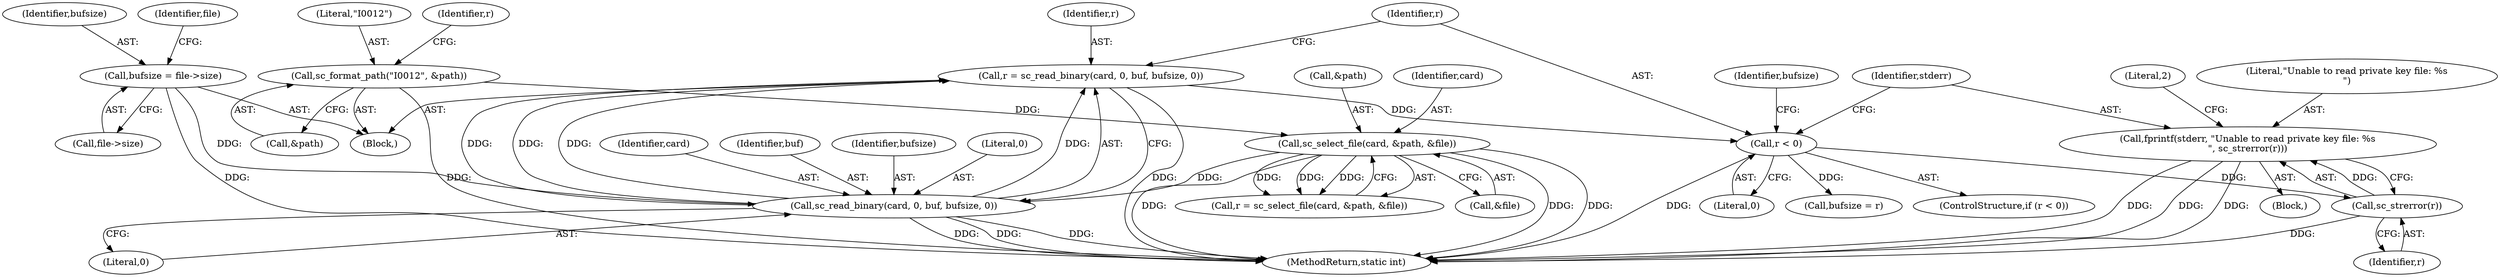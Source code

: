 digraph "0_OpenSC_360e95d45ac4123255a4c796db96337f332160ad#diff-d643a0fa169471dbf2912f4866dc49c5_8@API" {
"1000180" [label="(Call,fprintf(stderr, \"Unable to read private key file: %s\n\", sc_strerror(r)))"];
"1000183" [label="(Call,sc_strerror(r))"];
"1000176" [label="(Call,r < 0)"];
"1000167" [label="(Call,r = sc_read_binary(card, 0, buf, bufsize, 0))"];
"1000169" [label="(Call,sc_read_binary(card, 0, buf, bufsize, 0))"];
"1000127" [label="(Call,sc_select_file(card, &path, &file))"];
"1000121" [label="(Call,sc_format_path(\"I0012\", &path))"];
"1000160" [label="(Call,bufsize = file->size)"];
"1000129" [label="(Call,&path)"];
"1000174" [label="(Literal,0)"];
"1000175" [label="(ControlStructure,if (r < 0))"];
"1000170" [label="(Identifier,card)"];
"1000166" [label="(Identifier,file)"];
"1000188" [label="(Identifier,bufsize)"];
"1000126" [label="(Identifier,r)"];
"1000186" [label="(Literal,2)"];
"1000131" [label="(Call,&file)"];
"1000183" [label="(Call,sc_strerror(r))"];
"1000127" [label="(Call,sc_select_file(card, &path, &file))"];
"1000172" [label="(Identifier,buf)"];
"1000178" [label="(Literal,0)"];
"1000162" [label="(Call,file->size)"];
"1000249" [label="(MethodReturn,static int)"];
"1000121" [label="(Call,sc_format_path(\"I0012\", &path))"];
"1000173" [label="(Identifier,bufsize)"];
"1000169" [label="(Call,sc_read_binary(card, 0, buf, bufsize, 0))"];
"1000187" [label="(Call,bufsize = r)"];
"1000122" [label="(Literal,\"I0012\")"];
"1000177" [label="(Identifier,r)"];
"1000167" [label="(Call,r = sc_read_binary(card, 0, buf, bufsize, 0))"];
"1000182" [label="(Literal,\"Unable to read private key file: %s\n\")"];
"1000102" [label="(Block,)"];
"1000168" [label="(Identifier,r)"];
"1000128" [label="(Identifier,card)"];
"1000180" [label="(Call,fprintf(stderr, \"Unable to read private key file: %s\n\", sc_strerror(r)))"];
"1000171" [label="(Literal,0)"];
"1000125" [label="(Call,r = sc_select_file(card, &path, &file))"];
"1000123" [label="(Call,&path)"];
"1000160" [label="(Call,bufsize = file->size)"];
"1000181" [label="(Identifier,stderr)"];
"1000179" [label="(Block,)"];
"1000176" [label="(Call,r < 0)"];
"1000161" [label="(Identifier,bufsize)"];
"1000184" [label="(Identifier,r)"];
"1000180" -> "1000179"  [label="AST: "];
"1000180" -> "1000183"  [label="CFG: "];
"1000181" -> "1000180"  [label="AST: "];
"1000182" -> "1000180"  [label="AST: "];
"1000183" -> "1000180"  [label="AST: "];
"1000186" -> "1000180"  [label="CFG: "];
"1000180" -> "1000249"  [label="DDG: "];
"1000180" -> "1000249"  [label="DDG: "];
"1000180" -> "1000249"  [label="DDG: "];
"1000183" -> "1000180"  [label="DDG: "];
"1000183" -> "1000184"  [label="CFG: "];
"1000184" -> "1000183"  [label="AST: "];
"1000183" -> "1000249"  [label="DDG: "];
"1000176" -> "1000183"  [label="DDG: "];
"1000176" -> "1000175"  [label="AST: "];
"1000176" -> "1000178"  [label="CFG: "];
"1000177" -> "1000176"  [label="AST: "];
"1000178" -> "1000176"  [label="AST: "];
"1000181" -> "1000176"  [label="CFG: "];
"1000188" -> "1000176"  [label="CFG: "];
"1000176" -> "1000249"  [label="DDG: "];
"1000167" -> "1000176"  [label="DDG: "];
"1000176" -> "1000187"  [label="DDG: "];
"1000167" -> "1000102"  [label="AST: "];
"1000167" -> "1000169"  [label="CFG: "];
"1000168" -> "1000167"  [label="AST: "];
"1000169" -> "1000167"  [label="AST: "];
"1000177" -> "1000167"  [label="CFG: "];
"1000167" -> "1000249"  [label="DDG: "];
"1000169" -> "1000167"  [label="DDG: "];
"1000169" -> "1000167"  [label="DDG: "];
"1000169" -> "1000167"  [label="DDG: "];
"1000169" -> "1000167"  [label="DDG: "];
"1000169" -> "1000174"  [label="CFG: "];
"1000170" -> "1000169"  [label="AST: "];
"1000171" -> "1000169"  [label="AST: "];
"1000172" -> "1000169"  [label="AST: "];
"1000173" -> "1000169"  [label="AST: "];
"1000174" -> "1000169"  [label="AST: "];
"1000169" -> "1000249"  [label="DDG: "];
"1000169" -> "1000249"  [label="DDG: "];
"1000169" -> "1000249"  [label="DDG: "];
"1000127" -> "1000169"  [label="DDG: "];
"1000160" -> "1000169"  [label="DDG: "];
"1000127" -> "1000125"  [label="AST: "];
"1000127" -> "1000131"  [label="CFG: "];
"1000128" -> "1000127"  [label="AST: "];
"1000129" -> "1000127"  [label="AST: "];
"1000131" -> "1000127"  [label="AST: "];
"1000125" -> "1000127"  [label="CFG: "];
"1000127" -> "1000249"  [label="DDG: "];
"1000127" -> "1000249"  [label="DDG: "];
"1000127" -> "1000249"  [label="DDG: "];
"1000127" -> "1000125"  [label="DDG: "];
"1000127" -> "1000125"  [label="DDG: "];
"1000127" -> "1000125"  [label="DDG: "];
"1000121" -> "1000127"  [label="DDG: "];
"1000121" -> "1000102"  [label="AST: "];
"1000121" -> "1000123"  [label="CFG: "];
"1000122" -> "1000121"  [label="AST: "];
"1000123" -> "1000121"  [label="AST: "];
"1000126" -> "1000121"  [label="CFG: "];
"1000121" -> "1000249"  [label="DDG: "];
"1000160" -> "1000102"  [label="AST: "];
"1000160" -> "1000162"  [label="CFG: "];
"1000161" -> "1000160"  [label="AST: "];
"1000162" -> "1000160"  [label="AST: "];
"1000166" -> "1000160"  [label="CFG: "];
"1000160" -> "1000249"  [label="DDG: "];
}
